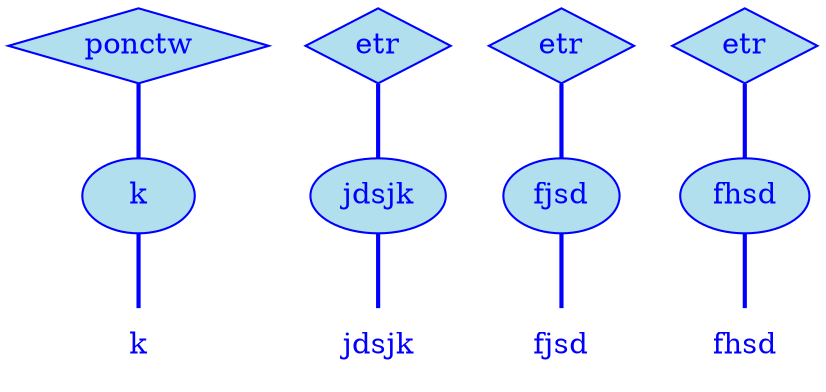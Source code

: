 digraph g {
	graph [bb="0,0,321,180"];
	node [label="\N"];
	graph [_draw_="c 5 -white C 5 -white P 4 0 0 0 180 321 180 321 0 ",
		xdotversion="1.2"];
	"mc1s1_t1#token84" [label=k, shape=plaintext, fillcolor=lightblue2, fontcolor=blue, pos="46,18", width="0.75", height="0.50", _ldraw_="F 14.000000 11 -Times-Roman c 4 -blue T 46 13 0 8 1 -k "];
	"mc1s1_W1#wordmc1s1_t1#token" [label=k, shape=ellipse, fillcolor=lightblue2, fontcolor=blue, pos="46,90", width="0.75", height="0.50", color=blue, style=filled, _draw_="S 6 -filled c 4 -blue C 10 -lightblue2 E 46 90 27 18 ", _ldraw_="F 14.000000 11 -Times-Roman c 4 -blue T 46 85 0 8 1 -k "];
	"mc1s1_P15#pos" [label=ponctw, shape=diamond, fillcolor=lightblue2, fontcolor=blue, pos="46,162", width="1.28", height="0.50", color=blue, style=filled, _draw_="S 6 -filled c 4 -blue C 10 -lightblue2 P 4 46 180 0 162 46 144 92 162 ", _ldraw_="F 14.000000 11 -Times-Roman c 4 -blue T 46 157 0 51 6 -ponctw "];
	"mc1s1_t3#token87" [label=jdsjk, shape=plaintext, fillcolor=lightblue2, fontcolor=blue, pos="137,18", width="0.75", height="0.50", _ldraw_="F 14.000000 11 -Times-Roman c 4 -blue T 137 13 0 31 5 -jdsjk "];
	"mc1s1_W2#wordmc1s1_t3#token" [label=jdsjk, shape=ellipse, fillcolor=lightblue2, fontcolor=blue, pos="137,90", width="0.89", height="0.50", color=blue, style=filled, _draw_="S 6 -filled c 4 -blue C 10 -lightblue2 E 137 90 32 18 ", _ldraw_="F 14.000000 11 -Times-Roman c 4 -blue T 137 85 0 31 5 -jdsjk "];
	"mc1s1_P36#pos" [label=etr, shape=diamond, fillcolor=lightblue2, fontcolor=blue, pos="137,162", width="0.75", height="0.50", color=blue, style=filled, _draw_="S 6 -filled c 4 -blue C 10 -lightblue2 P 4 137 180 110 162 137 144 164 162 ", _ldraw_="F 14.000000 11 -Times-Roman c 4 -blue T 137 157 0 20 3 -etr "];
	"mc1s1_t5#token78" [label=fjsd, shape=plaintext, fillcolor=lightblue2, fontcolor=blue, pos="214,18", width="0.75", height="0.50", _ldraw_="F 14.000000 11 -Times-Roman c 4 -blue T 214 13 0 23 4 -fjsd "];
	"mc1s1_W3#wordmc1s1_t5#token" [label=fjsd, shape=ellipse, fillcolor=lightblue2, fontcolor=blue, pos="214,90", width="0.75", height="0.50", color=blue, style=filled, _draw_="S 6 -filled c 4 -blue C 10 -lightblue2 E 214 90 27 18 ", _ldraw_="F 14.000000 11 -Times-Roman c 4 -blue T 214 85 0 23 4 -fjsd "];
	"mc1s1_P61#pos" [label=etr, shape=diamond, fillcolor=lightblue2, fontcolor=blue, pos="214,162", width="0.75", height="0.50", color=blue, style=filled, _draw_="S 6 -filled c 4 -blue C 10 -lightblue2 P 4 214 180 187 162 214 144 241 162 ", _ldraw_="F 14.000000 11 -Times-Roman c 4 -blue T 214 157 0 20 3 -etr "];
	"mc1s1_t7#token16" [label=fhsd, shape=plaintext, fillcolor=lightblue2, fontcolor=blue, pos="290,18", width="0.75", height="0.50", _ldraw_="F 14.000000 11 -Times-Roman c 4 -blue T 290 13 0 29 4 -fhsd "];
	"mc1s1_W4#wordmc1s1_t7#token" [label=fhsd, shape=ellipse, fillcolor=lightblue2, fontcolor=blue, pos="290,90", width="0.86", height="0.50", color=blue, style=filled, _draw_="S 6 -filled c 4 -blue C 10 -lightblue2 E 290 90 31 18 ", _ldraw_="F 14.000000 11 -Times-Roman c 4 -blue T 290 85 0 29 4 -fhsd "];
	"mc1s1_P86#pos" [label=etr, shape=diamond, fillcolor=lightblue2, fontcolor=blue, pos="290,162", width="0.75", height="0.50", color=blue, style=filled, _draw_="S 6 -filled c 4 -blue C 10 -lightblue2 P 4 290 180 263 162 290 144 317 162 ", _ldraw_="F 14.000000 11 -Times-Roman c 4 -blue T 290 157 0 20 3 -etr "];
	"mc1s1_W1#wordmc1s1_t1#token" -> "mc1s1_t1#token84" [arrowhead=none, color=blue, fontcolor=blue, style=bold, minlen=1, pos="46,72 46,61 46,47 46,36", _draw_="S 4 -bold c 4 -blue B 4 46 72 46 61 46 47 46 36 "];
	"mc1s1_P15#pos" -> "mc1s1_W1#wordmc1s1_t1#token" [arrowhead=none, color=blue, fontcolor=blue, style=bold, minlen=1, pos="46,144 46,133 46,119 46,108", _draw_="S 4 -bold c 4 -blue B 4 46 144 46 133 46 119 46 108 "];
	"mc1s1_W2#wordmc1s1_t3#token" -> "mc1s1_t3#token87" [arrowhead=none, color=blue, fontcolor=blue, style=bold, minlen=1, pos="137,72 137,61 137,47 137,36", _draw_="S 4 -bold c 4 -blue B 4 137 72 137 61 137 47 137 36 "];
	"mc1s1_P36#pos" -> "mc1s1_W2#wordmc1s1_t3#token" [arrowhead=none, color=blue, fontcolor=blue, style=bold, minlen=1, pos="137,144 137,133 137,119 137,108", _draw_="S 4 -bold c 4 -blue B 4 137 144 137 133 137 119 137 108 "];
	"mc1s1_W3#wordmc1s1_t5#token" -> "mc1s1_t5#token78" [arrowhead=none, color=blue, fontcolor=blue, style=bold, minlen=1, pos="214,72 214,61 214,47 214,36", _draw_="S 4 -bold c 4 -blue B 4 214 72 214 61 214 47 214 36 "];
	"mc1s1_P61#pos" -> "mc1s1_W3#wordmc1s1_t5#token" [arrowhead=none, color=blue, fontcolor=blue, style=bold, minlen=1, pos="214,144 214,133 214,119 214,108", _draw_="S 4 -bold c 4 -blue B 4 214 144 214 133 214 119 214 108 "];
	"mc1s1_W4#wordmc1s1_t7#token" -> "mc1s1_t7#token16" [arrowhead=none, color=blue, fontcolor=blue, style=bold, minlen=1, pos="290,72 290,61 290,47 290,36", _draw_="S 4 -bold c 4 -blue B 4 290 72 290 61 290 47 290 36 "];
	"mc1s1_P86#pos" -> "mc1s1_W4#wordmc1s1_t7#token" [arrowhead=none, color=blue, fontcolor=blue, style=bold, minlen=1, pos="290,144 290,133 290,119 290,108", _draw_="S 4 -bold c 4 -blue B 4 290 144 290 133 290 119 290 108 "];
}
